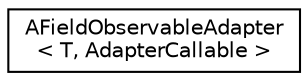digraph "Graphical Class Hierarchy"
{
 // LATEX_PDF_SIZE
  edge [fontname="Helvetica",fontsize="10",labelfontname="Helvetica",labelfontsize="10"];
  node [fontname="Helvetica",fontsize="10",shape=record];
  rankdir="LR";
  Node0 [label="AFieldObservableAdapter\l\< T, AdapterCallable \>",height=0.2,width=0.4,color="black", fillcolor="white", style="filled",URL="$structAFieldObservableAdapter.html",tooltip=" "];
}
